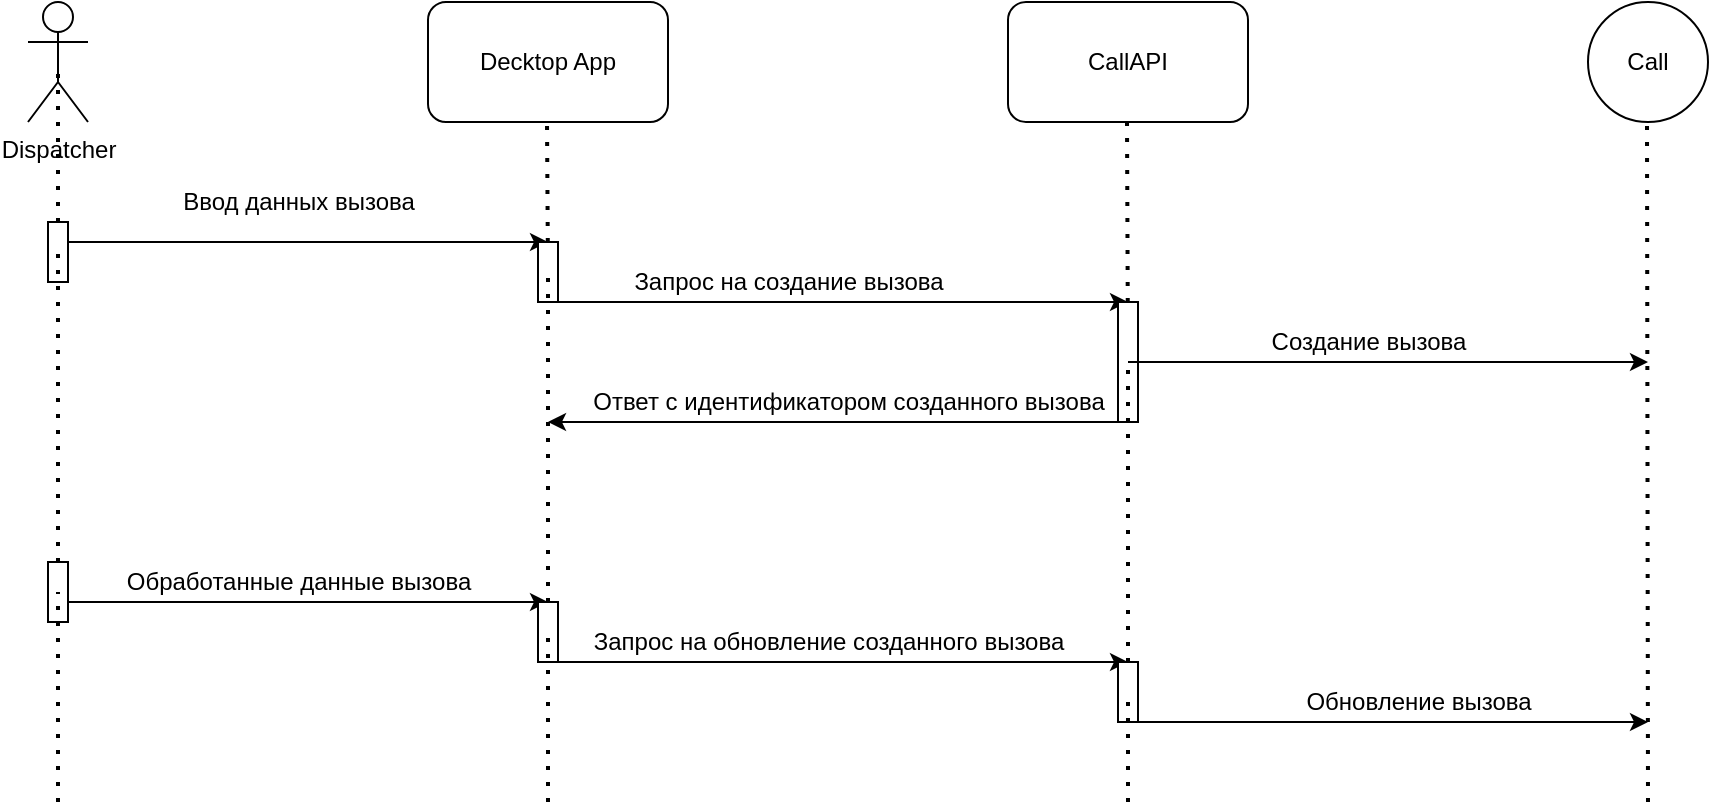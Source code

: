 <mxfile version="17.4.1" type="device"><diagram id="UlvEQt7dVes5B4q7lnIW" name="Page-1"><mxGraphModel dx="1038" dy="585" grid="0" gridSize="10" guides="1" tooltips="1" connect="1" arrows="1" fold="1" page="1" pageScale="1" pageWidth="3300" pageHeight="4681" math="0" shadow="0"><root><mxCell id="0"/><mxCell id="1" parent="0"/><mxCell id="kFgm9s1ARX82ItoOBob6-1" value="Decktop App" style="rounded=1;whiteSpace=wrap;html=1;" vertex="1" parent="1"><mxGeometry x="340" y="40" width="120" height="60" as="geometry"/></mxCell><mxCell id="kFgm9s1ARX82ItoOBob6-2" value="Dispatcher" style="shape=umlActor;verticalLabelPosition=bottom;verticalAlign=top;html=1;outlineConnect=0;" vertex="1" parent="1"><mxGeometry x="140" y="40" width="30" height="60" as="geometry"/></mxCell><mxCell id="kFgm9s1ARX82ItoOBob6-3" value="CallAPI" style="rounded=1;whiteSpace=wrap;html=1;" vertex="1" parent="1"><mxGeometry x="630" y="40" width="120" height="60" as="geometry"/></mxCell><mxCell id="kFgm9s1ARX82ItoOBob6-4" value="Call" style="ellipse;whiteSpace=wrap;html=1;aspect=fixed;" vertex="1" parent="1"><mxGeometry x="920" y="40" width="60" height="60" as="geometry"/></mxCell><mxCell id="kFgm9s1ARX82ItoOBob6-6" style="edgeStyle=orthogonalEdgeStyle;rounded=0;orthogonalLoop=1;jettySize=auto;html=1;exitX=0.5;exitY=1;exitDx=0;exitDy=0;" edge="1" parent="1" source="kFgm9s1ARX82ItoOBob6-3" target="kFgm9s1ARX82ItoOBob6-3"><mxGeometry relative="1" as="geometry"/></mxCell><mxCell id="kFgm9s1ARX82ItoOBob6-7" value="" style="endArrow=none;dashed=1;html=1;dashPattern=1 3;strokeWidth=2;rounded=0;entryX=0.5;entryY=0.5;entryDx=0;entryDy=0;entryPerimeter=0;startArrow=none;" edge="1" parent="1" source="kFgm9s1ARX82ItoOBob6-26" target="kFgm9s1ARX82ItoOBob6-2"><mxGeometry width="50" height="50" relative="1" as="geometry"><mxPoint x="155" y="520" as="sourcePoint"/><mxPoint x="530" y="150" as="targetPoint"/></mxGeometry></mxCell><mxCell id="kFgm9s1ARX82ItoOBob6-8" value="" style="endArrow=none;dashed=1;html=1;dashPattern=1 3;strokeWidth=2;rounded=0;entryX=0.5;entryY=0.5;entryDx=0;entryDy=0;entryPerimeter=0;startArrow=none;" edge="1" parent="1" source="kFgm9s1ARX82ItoOBob6-11"><mxGeometry width="50" height="50" relative="1" as="geometry"><mxPoint x="400" y="520" as="sourcePoint"/><mxPoint x="399.5" y="100" as="targetPoint"/></mxGeometry></mxCell><mxCell id="kFgm9s1ARX82ItoOBob6-9" value="" style="endArrow=none;dashed=1;html=1;dashPattern=1 3;strokeWidth=2;rounded=0;entryX=0.5;entryY=0.5;entryDx=0;entryDy=0;entryPerimeter=0;startArrow=none;" edge="1" parent="1" source="kFgm9s1ARX82ItoOBob6-18"><mxGeometry width="50" height="50" relative="1" as="geometry"><mxPoint x="690" y="520" as="sourcePoint"/><mxPoint x="689.5" y="100" as="targetPoint"/></mxGeometry></mxCell><mxCell id="kFgm9s1ARX82ItoOBob6-10" value="" style="endArrow=none;dashed=1;html=1;dashPattern=1 3;strokeWidth=2;rounded=0;entryX=0.5;entryY=0.5;entryDx=0;entryDy=0;entryPerimeter=0;" edge="1" parent="1"><mxGeometry width="50" height="50" relative="1" as="geometry"><mxPoint x="950" y="440" as="sourcePoint"/><mxPoint x="949.5" y="100" as="targetPoint"/></mxGeometry></mxCell><mxCell id="kFgm9s1ARX82ItoOBob6-12" value="" style="endArrow=classic;html=1;rounded=0;" edge="1" parent="1"><mxGeometry width="50" height="50" relative="1" as="geometry"><mxPoint x="160" y="160" as="sourcePoint"/><mxPoint x="400" y="160" as="targetPoint"/></mxGeometry></mxCell><mxCell id="kFgm9s1ARX82ItoOBob6-13" value="Ввод данных вызова" style="text;html=1;align=center;verticalAlign=middle;resizable=0;points=[];autosize=1;strokeColor=none;fillColor=none;" vertex="1" parent="1"><mxGeometry x="210" y="130" width="130" height="20" as="geometry"/></mxCell><mxCell id="kFgm9s1ARX82ItoOBob6-11" value="" style="rounded=0;whiteSpace=wrap;html=1;" vertex="1" parent="1"><mxGeometry x="395" y="160" width="10" height="30" as="geometry"/></mxCell><mxCell id="kFgm9s1ARX82ItoOBob6-14" value="" style="endArrow=none;dashed=1;html=1;dashPattern=1 3;strokeWidth=2;rounded=0;entryX=0.5;entryY=0.5;entryDx=0;entryDy=0;entryPerimeter=0;startArrow=none;" edge="1" parent="1" source="kFgm9s1ARX82ItoOBob6-32" target="kFgm9s1ARX82ItoOBob6-11"><mxGeometry width="50" height="50" relative="1" as="geometry"><mxPoint x="400" y="520" as="sourcePoint"/><mxPoint x="399.5" y="100" as="targetPoint"/></mxGeometry></mxCell><mxCell id="kFgm9s1ARX82ItoOBob6-15" value="" style="endArrow=classic;html=1;rounded=0;" edge="1" parent="1"><mxGeometry width="50" height="50" relative="1" as="geometry"><mxPoint x="400" y="190" as="sourcePoint"/><mxPoint x="690" y="190" as="targetPoint"/></mxGeometry></mxCell><mxCell id="kFgm9s1ARX82ItoOBob6-16" value="Запрос на создание вызова" style="text;html=1;align=center;verticalAlign=middle;resizable=0;points=[];autosize=1;strokeColor=none;fillColor=none;" vertex="1" parent="1"><mxGeometry x="435" y="170" width="170" height="20" as="geometry"/></mxCell><mxCell id="kFgm9s1ARX82ItoOBob6-18" value="" style="rounded=0;whiteSpace=wrap;html=1;" vertex="1" parent="1"><mxGeometry x="685" y="190" width="10" height="60" as="geometry"/></mxCell><mxCell id="kFgm9s1ARX82ItoOBob6-19" value="" style="endArrow=none;dashed=1;html=1;dashPattern=1 3;strokeWidth=2;rounded=0;entryX=0.5;entryY=0.5;entryDx=0;entryDy=0;entryPerimeter=0;startArrow=none;" edge="1" parent="1" source="kFgm9s1ARX82ItoOBob6-36" target="kFgm9s1ARX82ItoOBob6-18"><mxGeometry width="50" height="50" relative="1" as="geometry"><mxPoint x="690" y="520" as="sourcePoint"/><mxPoint x="689.5" y="100" as="targetPoint"/></mxGeometry></mxCell><mxCell id="kFgm9s1ARX82ItoOBob6-20" value="" style="endArrow=classic;html=1;rounded=0;" edge="1" parent="1"><mxGeometry width="50" height="50" relative="1" as="geometry"><mxPoint x="690" y="220" as="sourcePoint"/><mxPoint x="950" y="220" as="targetPoint"/></mxGeometry></mxCell><mxCell id="kFgm9s1ARX82ItoOBob6-21" value="Создание вызова" style="text;html=1;align=center;verticalAlign=middle;resizable=0;points=[];autosize=1;strokeColor=none;fillColor=none;" vertex="1" parent="1"><mxGeometry x="755" y="200" width="110" height="20" as="geometry"/></mxCell><mxCell id="kFgm9s1ARX82ItoOBob6-22" value="" style="endArrow=classic;html=1;rounded=0;" edge="1" parent="1"><mxGeometry width="50" height="50" relative="1" as="geometry"><mxPoint x="690" y="250" as="sourcePoint"/><mxPoint x="400" y="250" as="targetPoint"/></mxGeometry></mxCell><mxCell id="kFgm9s1ARX82ItoOBob6-25" value="Ответ с идентификатором созданного вызова" style="text;html=1;align=center;verticalAlign=middle;resizable=0;points=[];autosize=1;strokeColor=none;fillColor=none;" vertex="1" parent="1"><mxGeometry x="415" y="230" width="270" height="20" as="geometry"/></mxCell><mxCell id="kFgm9s1ARX82ItoOBob6-26" value="" style="rounded=0;whiteSpace=wrap;html=1;" vertex="1" parent="1"><mxGeometry x="150" y="150" width="10" height="30" as="geometry"/></mxCell><mxCell id="kFgm9s1ARX82ItoOBob6-27" value="" style="endArrow=none;dashed=1;html=1;dashPattern=1 3;strokeWidth=2;rounded=0;entryX=0.5;entryY=0.5;entryDx=0;entryDy=0;entryPerimeter=0;startArrow=none;" edge="1" parent="1" source="kFgm9s1ARX82ItoOBob6-28" target="kFgm9s1ARX82ItoOBob6-26"><mxGeometry width="50" height="50" relative="1" as="geometry"><mxPoint x="155" y="520" as="sourcePoint"/><mxPoint x="155" y="70" as="targetPoint"/></mxGeometry></mxCell><mxCell id="kFgm9s1ARX82ItoOBob6-28" value="" style="rounded=0;whiteSpace=wrap;html=1;" vertex="1" parent="1"><mxGeometry x="150" y="320" width="10" height="30" as="geometry"/></mxCell><mxCell id="kFgm9s1ARX82ItoOBob6-29" value="" style="endArrow=none;dashed=1;html=1;dashPattern=1 3;strokeWidth=2;rounded=0;entryX=0.5;entryY=0.5;entryDx=0;entryDy=0;entryPerimeter=0;" edge="1" parent="1" target="kFgm9s1ARX82ItoOBob6-28"><mxGeometry width="50" height="50" relative="1" as="geometry"><mxPoint x="155" y="440" as="sourcePoint"/><mxPoint x="155" y="165" as="targetPoint"/></mxGeometry></mxCell><mxCell id="kFgm9s1ARX82ItoOBob6-30" value="" style="endArrow=classic;html=1;rounded=0;" edge="1" parent="1"><mxGeometry width="50" height="50" relative="1" as="geometry"><mxPoint x="160" y="340" as="sourcePoint"/><mxPoint x="400" y="340" as="targetPoint"/></mxGeometry></mxCell><mxCell id="kFgm9s1ARX82ItoOBob6-31" value="Обработанные данные вызова" style="text;html=1;align=center;verticalAlign=middle;resizable=0;points=[];autosize=1;strokeColor=none;fillColor=none;" vertex="1" parent="1"><mxGeometry x="180" y="320" width="190" height="20" as="geometry"/></mxCell><mxCell id="kFgm9s1ARX82ItoOBob6-32" value="" style="rounded=0;whiteSpace=wrap;html=1;" vertex="1" parent="1"><mxGeometry x="395" y="340" width="10" height="30" as="geometry"/></mxCell><mxCell id="kFgm9s1ARX82ItoOBob6-33" value="" style="endArrow=none;dashed=1;html=1;dashPattern=1 3;strokeWidth=2;rounded=0;entryX=0.5;entryY=0.5;entryDx=0;entryDy=0;entryPerimeter=0;" edge="1" parent="1" target="kFgm9s1ARX82ItoOBob6-32"><mxGeometry width="50" height="50" relative="1" as="geometry"><mxPoint x="400" y="440" as="sourcePoint"/><mxPoint x="400" y="175" as="targetPoint"/></mxGeometry></mxCell><mxCell id="kFgm9s1ARX82ItoOBob6-34" value="" style="endArrow=classic;html=1;rounded=0;" edge="1" parent="1"><mxGeometry width="50" height="50" relative="1" as="geometry"><mxPoint x="400" y="370" as="sourcePoint"/><mxPoint x="690" y="370" as="targetPoint"/></mxGeometry></mxCell><mxCell id="kFgm9s1ARX82ItoOBob6-35" value="Запрос на обновление созданного вызова" style="text;html=1;align=center;verticalAlign=middle;resizable=0;points=[];autosize=1;strokeColor=none;fillColor=none;" vertex="1" parent="1"><mxGeometry x="415" y="350" width="250" height="20" as="geometry"/></mxCell><mxCell id="kFgm9s1ARX82ItoOBob6-36" value="" style="rounded=0;whiteSpace=wrap;html=1;" vertex="1" parent="1"><mxGeometry x="685" y="370" width="10" height="30" as="geometry"/></mxCell><mxCell id="kFgm9s1ARX82ItoOBob6-37" value="" style="endArrow=none;dashed=1;html=1;dashPattern=1 3;strokeWidth=2;rounded=0;entryX=0.5;entryY=0.5;entryDx=0;entryDy=0;entryPerimeter=0;" edge="1" parent="1" target="kFgm9s1ARX82ItoOBob6-36"><mxGeometry width="50" height="50" relative="1" as="geometry"><mxPoint x="690" y="440" as="sourcePoint"/><mxPoint x="690" y="220" as="targetPoint"/></mxGeometry></mxCell><mxCell id="kFgm9s1ARX82ItoOBob6-38" value="" style="endArrow=classic;html=1;rounded=0;" edge="1" parent="1"><mxGeometry width="50" height="50" relative="1" as="geometry"><mxPoint x="690" y="400" as="sourcePoint"/><mxPoint x="950" y="400" as="targetPoint"/></mxGeometry></mxCell><mxCell id="kFgm9s1ARX82ItoOBob6-39" value="Обновление вызова" style="text;html=1;align=center;verticalAlign=middle;resizable=0;points=[];autosize=1;strokeColor=none;fillColor=none;" vertex="1" parent="1"><mxGeometry x="770" y="380" width="130" height="20" as="geometry"/></mxCell></root></mxGraphModel></diagram></mxfile>